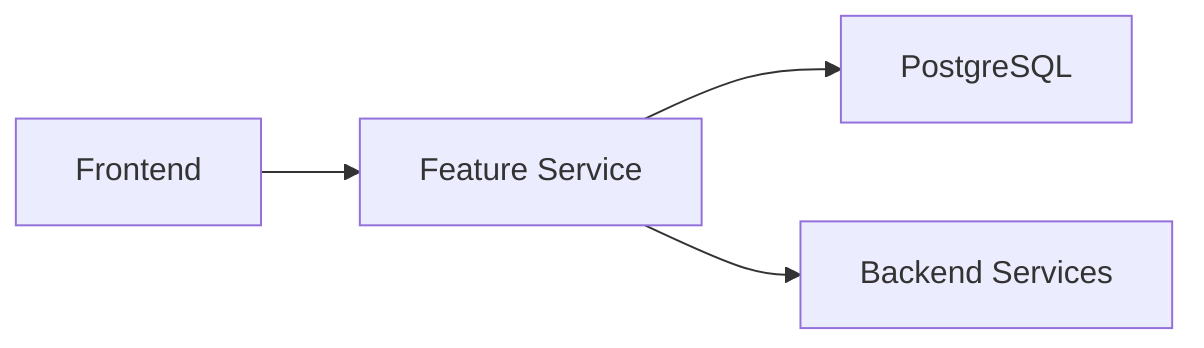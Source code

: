 flowchart LR
    Frontend --> FeatureService["Feature Service"]
    FeatureService --> PostgreSQL
    FeatureService --> BackendServices["Backend Services"]